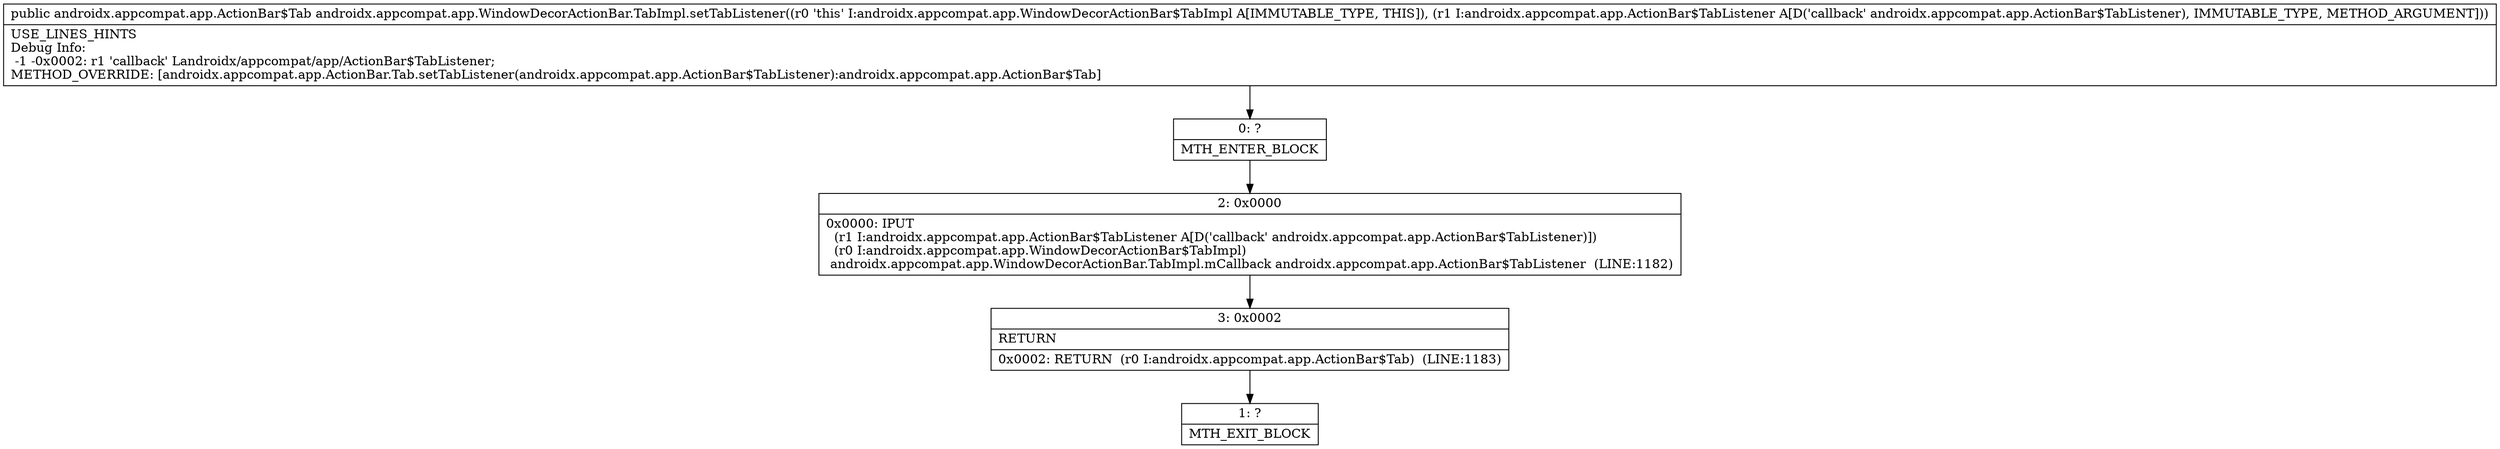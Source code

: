 digraph "CFG forandroidx.appcompat.app.WindowDecorActionBar.TabImpl.setTabListener(Landroidx\/appcompat\/app\/ActionBar$TabListener;)Landroidx\/appcompat\/app\/ActionBar$Tab;" {
Node_0 [shape=record,label="{0\:\ ?|MTH_ENTER_BLOCK\l}"];
Node_2 [shape=record,label="{2\:\ 0x0000|0x0000: IPUT  \l  (r1 I:androidx.appcompat.app.ActionBar$TabListener A[D('callback' androidx.appcompat.app.ActionBar$TabListener)])\l  (r0 I:androidx.appcompat.app.WindowDecorActionBar$TabImpl)\l androidx.appcompat.app.WindowDecorActionBar.TabImpl.mCallback androidx.appcompat.app.ActionBar$TabListener  (LINE:1182)\l}"];
Node_3 [shape=record,label="{3\:\ 0x0002|RETURN\l|0x0002: RETURN  (r0 I:androidx.appcompat.app.ActionBar$Tab)  (LINE:1183)\l}"];
Node_1 [shape=record,label="{1\:\ ?|MTH_EXIT_BLOCK\l}"];
MethodNode[shape=record,label="{public androidx.appcompat.app.ActionBar$Tab androidx.appcompat.app.WindowDecorActionBar.TabImpl.setTabListener((r0 'this' I:androidx.appcompat.app.WindowDecorActionBar$TabImpl A[IMMUTABLE_TYPE, THIS]), (r1 I:androidx.appcompat.app.ActionBar$TabListener A[D('callback' androidx.appcompat.app.ActionBar$TabListener), IMMUTABLE_TYPE, METHOD_ARGUMENT]))  | USE_LINES_HINTS\lDebug Info:\l  \-1 \-0x0002: r1 'callback' Landroidx\/appcompat\/app\/ActionBar$TabListener;\lMETHOD_OVERRIDE: [androidx.appcompat.app.ActionBar.Tab.setTabListener(androidx.appcompat.app.ActionBar$TabListener):androidx.appcompat.app.ActionBar$Tab]\l}"];
MethodNode -> Node_0;Node_0 -> Node_2;
Node_2 -> Node_3;
Node_3 -> Node_1;
}

